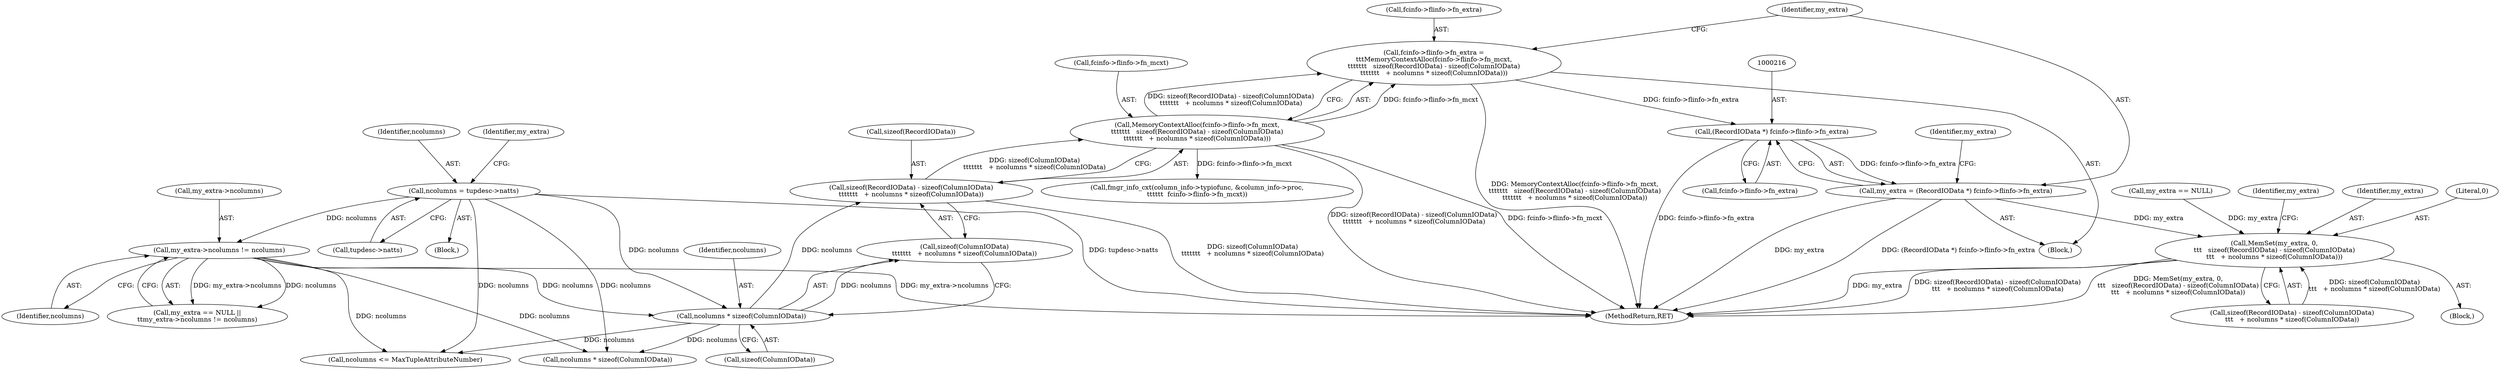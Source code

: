 digraph "0_postgres_31400a673325147e1205326008e32135a78b4d8a_1@API" {
"1000191" [label="(Call,fcinfo->flinfo->fn_extra =\n\t\t\tMemoryContextAlloc(fcinfo->flinfo->fn_mcxt,\n\t\t\t\t\t\t\t   sizeof(RecordIOData) - sizeof(ColumnIOData)\n\t\t\t\t\t\t\t   + ncolumns * sizeof(ColumnIOData)))"];
"1000197" [label="(Call,MemoryContextAlloc(fcinfo->flinfo->fn_mcxt,\n\t\t\t\t\t\t\t   sizeof(RecordIOData) - sizeof(ColumnIOData)\n\t\t\t\t\t\t\t   + ncolumns * sizeof(ColumnIOData)))"];
"1000203" [label="(Call,sizeof(RecordIOData) - sizeof(ColumnIOData)\n\t\t\t\t\t\t\t   + ncolumns * sizeof(ColumnIOData))"];
"1000209" [label="(Call,ncolumns * sizeof(ColumnIOData))"];
"1000185" [label="(Call,my_extra->ncolumns != ncolumns)"];
"1000166" [label="(Call,ncolumns = tupdesc->natts)"];
"1000215" [label="(Call,(RecordIOData *) fcinfo->flinfo->fn_extra)"];
"1000213" [label="(Call,my_extra = (RecordIOData *) fcinfo->flinfo->fn_extra)"];
"1000245" [label="(Call,MemSet(my_extra, 0,\n\t\t\t   sizeof(RecordIOData) - sizeof(ColumnIOData)\n\t\t\t   + ncolumns * sizeof(ColumnIOData)))"];
"1000209" [label="(Call,ncolumns * sizeof(ColumnIOData))"];
"1000224" [label="(Identifier,my_extra)"];
"1000204" [label="(Call,sizeof(RecordIOData))"];
"1000190" [label="(Block,)"];
"1000192" [label="(Call,fcinfo->flinfo->fn_extra)"];
"1000254" [label="(Call,ncolumns * sizeof(ColumnIOData))"];
"1000168" [label="(Call,tupdesc->natts)"];
"1000186" [label="(Call,my_extra->ncolumns)"];
"1000210" [label="(Identifier,ncolumns)"];
"1000203" [label="(Call,sizeof(RecordIOData) - sizeof(ColumnIOData)\n\t\t\t\t\t\t\t   + ncolumns * sizeof(ColumnIOData))"];
"1000166" [label="(Call,ncolumns = tupdesc->natts)"];
"1000247" [label="(Literal,0)"];
"1000182" [label="(Call,my_extra == NULL)"];
"1000191" [label="(Call,fcinfo->flinfo->fn_extra =\n\t\t\tMemoryContextAlloc(fcinfo->flinfo->fn_mcxt,\n\t\t\t\t\t\t\t   sizeof(RecordIOData) - sizeof(ColumnIOData)\n\t\t\t\t\t\t\t   + ncolumns * sizeof(ColumnIOData)))"];
"1000198" [label="(Call,fcinfo->flinfo->fn_mcxt)"];
"1000110" [label="(Block,)"];
"1000211" [label="(Call,sizeof(ColumnIOData))"];
"1000217" [label="(Call,fcinfo->flinfo->fn_extra)"];
"1000214" [label="(Identifier,my_extra)"];
"1000197" [label="(Call,MemoryContextAlloc(fcinfo->flinfo->fn_mcxt,\n\t\t\t\t\t\t\t   sizeof(RecordIOData) - sizeof(ColumnIOData)\n\t\t\t\t\t\t\t   + ncolumns * sizeof(ColumnIOData)))"];
"1000248" [label="(Call,sizeof(RecordIOData) - sizeof(ColumnIOData)\n\t\t\t   + ncolumns * sizeof(ColumnIOData))"];
"1000468" [label="(Call,fmgr_info_cxt(column_info->typiofunc, &column_info->proc,\n\t\t\t\t\t\t  fcinfo->flinfo->fn_mcxt))"];
"1000244" [label="(Block,)"];
"1000189" [label="(Identifier,ncolumns)"];
"1000213" [label="(Call,my_extra = (RecordIOData *) fcinfo->flinfo->fn_extra)"];
"1000260" [label="(Identifier,my_extra)"];
"1000245" [label="(Call,MemSet(my_extra, 0,\n\t\t\t   sizeof(RecordIOData) - sizeof(ColumnIOData)\n\t\t\t   + ncolumns * sizeof(ColumnIOData)))"];
"1000215" [label="(Call,(RecordIOData *) fcinfo->flinfo->fn_extra)"];
"1000206" [label="(Call,sizeof(ColumnIOData)\n\t\t\t\t\t\t\t   + ncolumns * sizeof(ColumnIOData))"];
"1000545" [label="(MethodReturn,RET)"];
"1000172" [label="(Identifier,my_extra)"];
"1000246" [label="(Identifier,my_extra)"];
"1000181" [label="(Call,my_extra == NULL ||\n\t\tmy_extra->ncolumns != ncolumns)"];
"1000167" [label="(Identifier,ncolumns)"];
"1000185" [label="(Call,my_extra->ncolumns != ncolumns)"];
"1000274" [label="(Call,ncolumns <= MaxTupleAttributeNumber)"];
"1000191" -> "1000190"  [label="AST: "];
"1000191" -> "1000197"  [label="CFG: "];
"1000192" -> "1000191"  [label="AST: "];
"1000197" -> "1000191"  [label="AST: "];
"1000214" -> "1000191"  [label="CFG: "];
"1000191" -> "1000545"  [label="DDG: MemoryContextAlloc(fcinfo->flinfo->fn_mcxt,\n\t\t\t\t\t\t\t   sizeof(RecordIOData) - sizeof(ColumnIOData)\n\t\t\t\t\t\t\t   + ncolumns * sizeof(ColumnIOData))"];
"1000197" -> "1000191"  [label="DDG: fcinfo->flinfo->fn_mcxt"];
"1000197" -> "1000191"  [label="DDG: sizeof(RecordIOData) - sizeof(ColumnIOData)\n\t\t\t\t\t\t\t   + ncolumns * sizeof(ColumnIOData)"];
"1000191" -> "1000215"  [label="DDG: fcinfo->flinfo->fn_extra"];
"1000197" -> "1000203"  [label="CFG: "];
"1000198" -> "1000197"  [label="AST: "];
"1000203" -> "1000197"  [label="AST: "];
"1000197" -> "1000545"  [label="DDG: sizeof(RecordIOData) - sizeof(ColumnIOData)\n\t\t\t\t\t\t\t   + ncolumns * sizeof(ColumnIOData)"];
"1000197" -> "1000545"  [label="DDG: fcinfo->flinfo->fn_mcxt"];
"1000203" -> "1000197"  [label="DDG: sizeof(ColumnIOData)\n\t\t\t\t\t\t\t   + ncolumns * sizeof(ColumnIOData)"];
"1000197" -> "1000468"  [label="DDG: fcinfo->flinfo->fn_mcxt"];
"1000203" -> "1000206"  [label="CFG: "];
"1000204" -> "1000203"  [label="AST: "];
"1000206" -> "1000203"  [label="AST: "];
"1000203" -> "1000545"  [label="DDG: sizeof(ColumnIOData)\n\t\t\t\t\t\t\t   + ncolumns * sizeof(ColumnIOData)"];
"1000209" -> "1000203"  [label="DDG: ncolumns"];
"1000209" -> "1000206"  [label="AST: "];
"1000209" -> "1000211"  [label="CFG: "];
"1000210" -> "1000209"  [label="AST: "];
"1000211" -> "1000209"  [label="AST: "];
"1000206" -> "1000209"  [label="CFG: "];
"1000209" -> "1000206"  [label="DDG: ncolumns"];
"1000185" -> "1000209"  [label="DDG: ncolumns"];
"1000166" -> "1000209"  [label="DDG: ncolumns"];
"1000209" -> "1000254"  [label="DDG: ncolumns"];
"1000209" -> "1000274"  [label="DDG: ncolumns"];
"1000185" -> "1000181"  [label="AST: "];
"1000185" -> "1000189"  [label="CFG: "];
"1000186" -> "1000185"  [label="AST: "];
"1000189" -> "1000185"  [label="AST: "];
"1000181" -> "1000185"  [label="CFG: "];
"1000185" -> "1000545"  [label="DDG: my_extra->ncolumns"];
"1000185" -> "1000181"  [label="DDG: my_extra->ncolumns"];
"1000185" -> "1000181"  [label="DDG: ncolumns"];
"1000166" -> "1000185"  [label="DDG: ncolumns"];
"1000185" -> "1000254"  [label="DDG: ncolumns"];
"1000185" -> "1000274"  [label="DDG: ncolumns"];
"1000166" -> "1000110"  [label="AST: "];
"1000166" -> "1000168"  [label="CFG: "];
"1000167" -> "1000166"  [label="AST: "];
"1000168" -> "1000166"  [label="AST: "];
"1000172" -> "1000166"  [label="CFG: "];
"1000166" -> "1000545"  [label="DDG: tupdesc->natts"];
"1000166" -> "1000254"  [label="DDG: ncolumns"];
"1000166" -> "1000274"  [label="DDG: ncolumns"];
"1000215" -> "1000213"  [label="AST: "];
"1000215" -> "1000217"  [label="CFG: "];
"1000216" -> "1000215"  [label="AST: "];
"1000217" -> "1000215"  [label="AST: "];
"1000213" -> "1000215"  [label="CFG: "];
"1000215" -> "1000545"  [label="DDG: fcinfo->flinfo->fn_extra"];
"1000215" -> "1000213"  [label="DDG: fcinfo->flinfo->fn_extra"];
"1000213" -> "1000190"  [label="AST: "];
"1000214" -> "1000213"  [label="AST: "];
"1000224" -> "1000213"  [label="CFG: "];
"1000213" -> "1000545"  [label="DDG: my_extra"];
"1000213" -> "1000545"  [label="DDG: (RecordIOData *) fcinfo->flinfo->fn_extra"];
"1000213" -> "1000245"  [label="DDG: my_extra"];
"1000245" -> "1000244"  [label="AST: "];
"1000245" -> "1000248"  [label="CFG: "];
"1000246" -> "1000245"  [label="AST: "];
"1000247" -> "1000245"  [label="AST: "];
"1000248" -> "1000245"  [label="AST: "];
"1000260" -> "1000245"  [label="CFG: "];
"1000245" -> "1000545"  [label="DDG: sizeof(RecordIOData) - sizeof(ColumnIOData)\n\t\t\t   + ncolumns * sizeof(ColumnIOData)"];
"1000245" -> "1000545"  [label="DDG: MemSet(my_extra, 0,\n\t\t\t   sizeof(RecordIOData) - sizeof(ColumnIOData)\n\t\t\t   + ncolumns * sizeof(ColumnIOData))"];
"1000245" -> "1000545"  [label="DDG: my_extra"];
"1000182" -> "1000245"  [label="DDG: my_extra"];
"1000248" -> "1000245"  [label="DDG: sizeof(ColumnIOData)\n\t\t\t   + ncolumns * sizeof(ColumnIOData)"];
}
